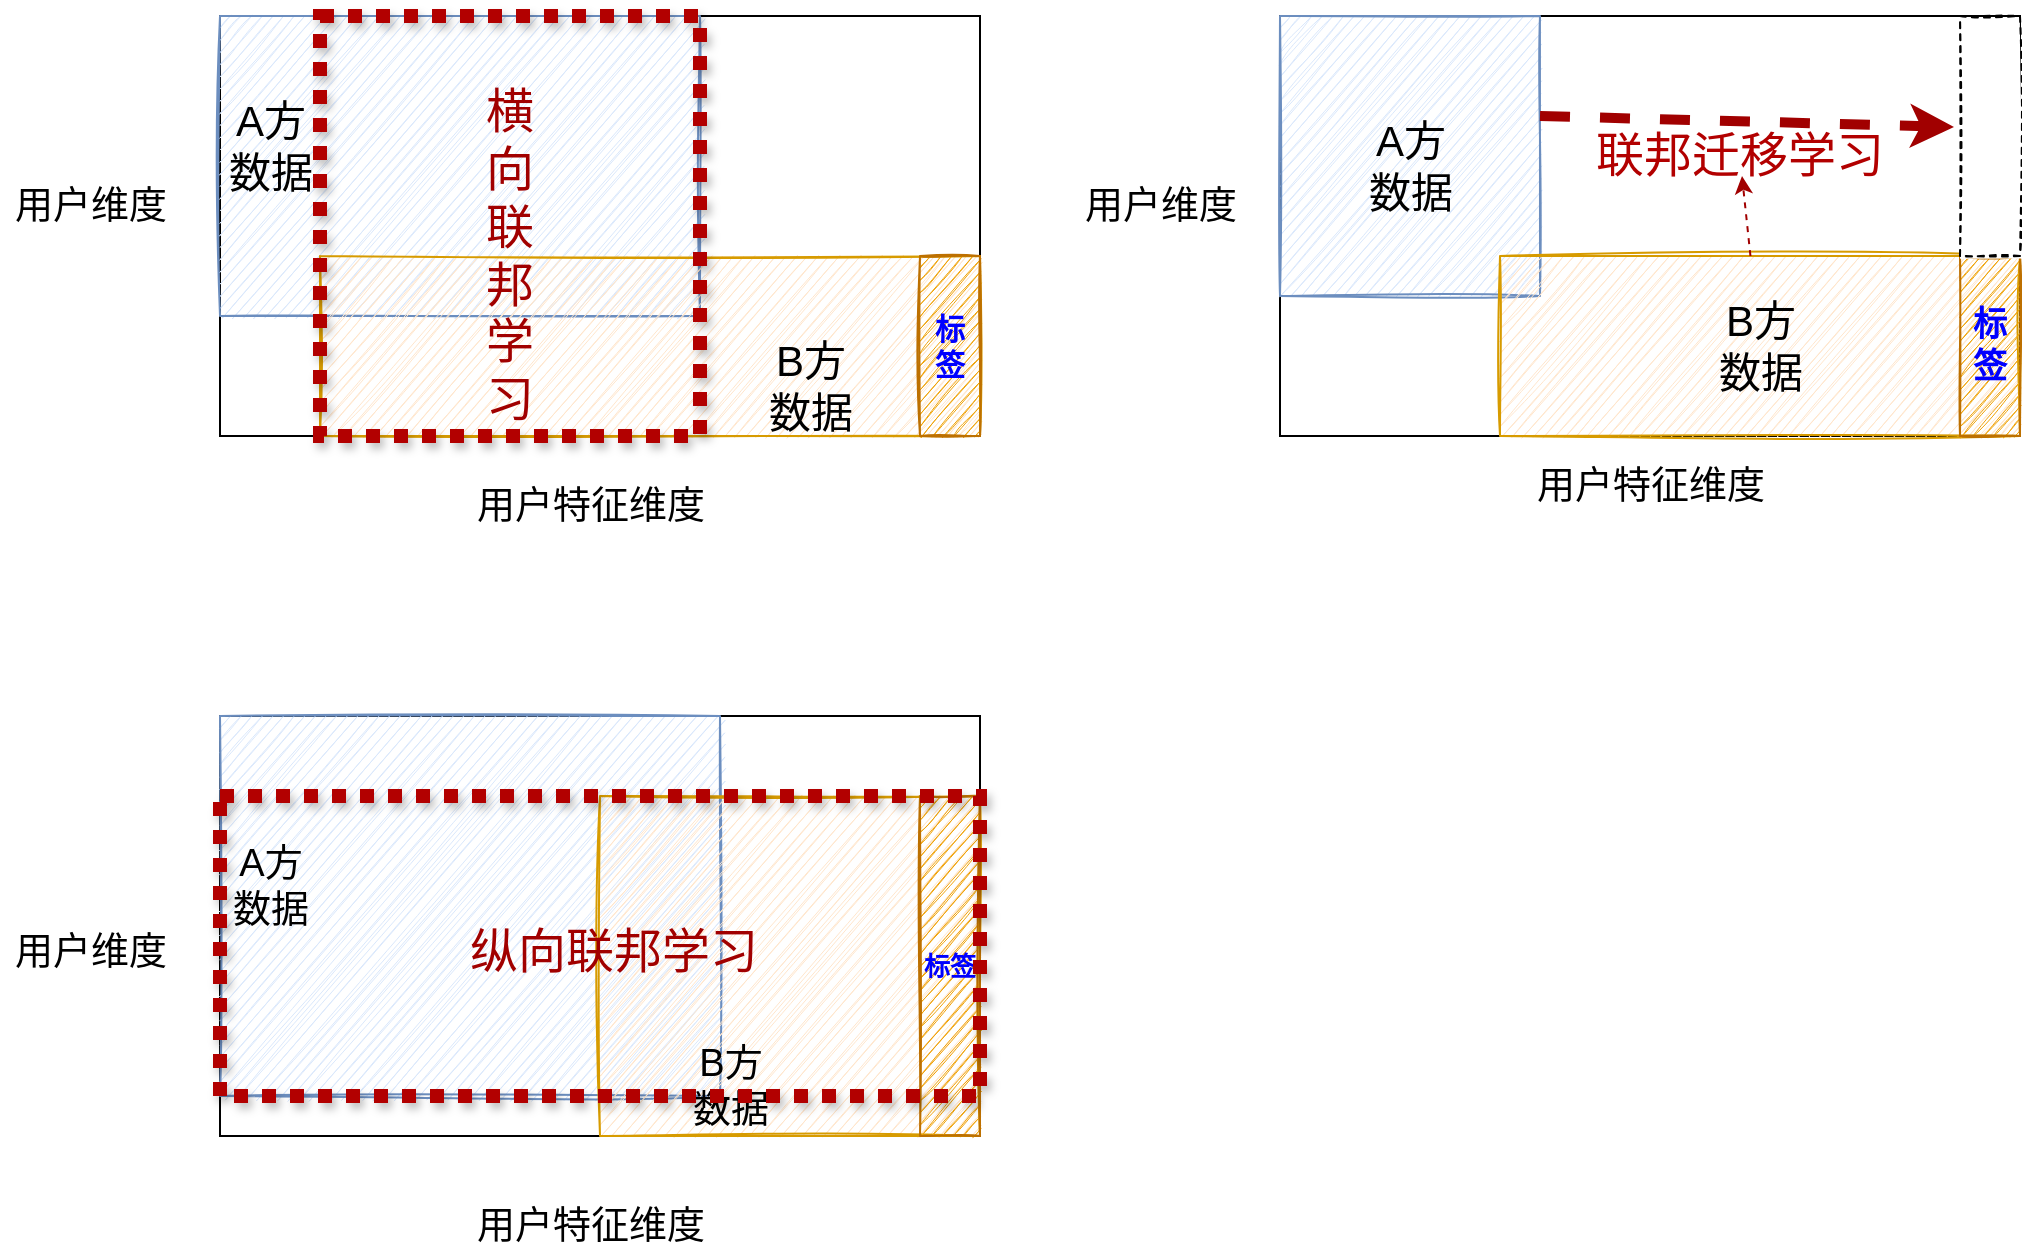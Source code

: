 <mxfile version="14.4.8" type="github">
  <diagram id="3znDkmUsml0PgW4NmglO" name="Page-1">
    <mxGraphModel dx="1483" dy="714" grid="1" gridSize="10" guides="1" tooltips="1" connect="1" arrows="1" fold="1" page="1" pageScale="1" pageWidth="1169" pageHeight="827" math="0" shadow="0">
      <root>
        <mxCell id="0" />
        <mxCell id="1" parent="0" />
        <mxCell id="8L2yzhRbb9HR0Q6Lf9H3-1" value="" style="rounded=0;whiteSpace=wrap;html=1;perimeterSpacing=0;" parent="1" vertex="1">
          <mxGeometry x="160" y="110" width="380" height="210" as="geometry" />
        </mxCell>
        <mxCell id="8L2yzhRbb9HR0Q6Lf9H3-2" value="" style="rounded=0;whiteSpace=wrap;html=1;fillColor=#dae8fc;sketch=1;strokeColor=#6c8ebf;fontSize=19;perimeterSpacing=0;" parent="1" vertex="1">
          <mxGeometry x="160" y="110" width="240" height="150" as="geometry" />
        </mxCell>
        <mxCell id="8L2yzhRbb9HR0Q6Lf9H3-3" value="" style="rounded=0;whiteSpace=wrap;html=1;sketch=1;fillColor=#ffe6cc;strokeColor=#d79b00;perimeterSpacing=0;" parent="1" vertex="1">
          <mxGeometry x="210" y="230" width="330" height="90" as="geometry" />
        </mxCell>
        <mxCell id="8L2yzhRbb9HR0Q6Lf9H3-5" value="&lt;font color=&quot;#0000ff&quot; size=&quot;1&quot;&gt;&lt;b style=&quot;font-size: 15px&quot;&gt;标签&lt;/b&gt;&lt;/font&gt;" style="rounded=0;whiteSpace=wrap;html=1;sketch=1;fillColor=#f0a30a;strokeColor=#BD7000;fontColor=#ffffff;perimeterSpacing=0;" parent="1" vertex="1">
          <mxGeometry x="510" y="230" width="30" height="90" as="geometry" />
        </mxCell>
        <mxCell id="8L2yzhRbb9HR0Q6Lf9H3-6" value="&lt;font style=&quot;font-size: 21px&quot;&gt;A方&lt;br&gt;数据&lt;/font&gt;" style="text;html=1;align=center;verticalAlign=middle;resizable=0;points=[];autosize=1;fontSize=19;perimeterSpacing=0;" parent="1" vertex="1">
          <mxGeometry x="155" y="150" width="60" height="50" as="geometry" />
        </mxCell>
        <mxCell id="8L2yzhRbb9HR0Q6Lf9H3-7" value="&lt;font style=&quot;font-size: 21px&quot;&gt;B方&lt;br&gt;数据&lt;/font&gt;" style="text;html=1;align=center;verticalAlign=middle;resizable=0;points=[];autosize=1;fontSize=19;fontColor=#000000;perimeterSpacing=0;strokeWidth=1;" parent="1" vertex="1">
          <mxGeometry x="425" y="270" width="60" height="50" as="geometry" />
        </mxCell>
        <mxCell id="8L2yzhRbb9HR0Q6Lf9H3-8" value="用户维度" style="text;html=1;align=center;verticalAlign=middle;resizable=0;points=[];autosize=1;fontSize=19;fontColor=#000000;perimeterSpacing=0;" parent="1" vertex="1">
          <mxGeometry x="50" y="190" width="90" height="30" as="geometry" />
        </mxCell>
        <mxCell id="8L2yzhRbb9HR0Q6Lf9H3-9" value="用户特征维度" style="text;html=1;align=center;verticalAlign=middle;resizable=0;points=[];autosize=1;fontSize=19;fontColor=#000000;perimeterSpacing=0;" parent="1" vertex="1">
          <mxGeometry x="280" y="340" width="130" height="30" as="geometry" />
        </mxCell>
        <mxCell id="8L2yzhRbb9HR0Q6Lf9H3-10" value="" style="rounded=0;whiteSpace=wrap;html=1;sketch=0;fontSize=20;fontColor=#ffffff;strokeWidth=7;dashed=1;perimeterSpacing=0;shadow=1;strokeColor=#B20000;fillColor=none;dashPattern=1 1;" parent="1" vertex="1">
          <mxGeometry x="210" y="110" width="190" height="210" as="geometry" />
        </mxCell>
        <mxCell id="8L2yzhRbb9HR0Q6Lf9H3-11" value="&lt;font style=&quot;font-size: 24px&quot;&gt;横向联邦学习&lt;/font&gt;" style="text;html=1;strokeColor=none;fillColor=none;align=center;verticalAlign=middle;whiteSpace=wrap;rounded=0;shadow=1;dashed=1;dashPattern=1 1;sketch=1;fontSize=20;fontColor=#A10000;" parent="1" vertex="1">
          <mxGeometry x="285" y="220" width="40" height="20" as="geometry" />
        </mxCell>
        <mxCell id="8L2yzhRbb9HR0Q6Lf9H3-30" value="" style="rounded=0;whiteSpace=wrap;html=1;perimeterSpacing=0;" parent="1" vertex="1">
          <mxGeometry x="160" y="460" width="380" height="210" as="geometry" />
        </mxCell>
        <mxCell id="8L2yzhRbb9HR0Q6Lf9H3-31" value="" style="rounded=0;whiteSpace=wrap;html=1;fillColor=#dae8fc;sketch=1;strokeColor=#6c8ebf;fontSize=19;perimeterSpacing=0;" parent="1" vertex="1">
          <mxGeometry x="160" y="460" width="250" height="190" as="geometry" />
        </mxCell>
        <mxCell id="8L2yzhRbb9HR0Q6Lf9H3-32" value="" style="rounded=0;whiteSpace=wrap;html=1;sketch=1;fillColor=#ffe6cc;strokeColor=#d79b00;perimeterSpacing=0;" parent="1" vertex="1">
          <mxGeometry x="350" y="500" width="190" height="170" as="geometry" />
        </mxCell>
        <mxCell id="8L2yzhRbb9HR0Q6Lf9H3-33" value="&lt;font style=&quot;font-size: 13px&quot; color=&quot;#0000ff&quot;&gt;&lt;b&gt;标签&lt;/b&gt;&lt;/font&gt;" style="rounded=0;whiteSpace=wrap;html=1;sketch=1;fillColor=#f0a30a;strokeColor=#BD7000;fontColor=#ffffff;perimeterSpacing=0;" parent="1" vertex="1">
          <mxGeometry x="510" y="500" width="30" height="170" as="geometry" />
        </mxCell>
        <mxCell id="8L2yzhRbb9HR0Q6Lf9H3-34" value="A方&lt;br&gt;数据" style="text;html=1;align=center;verticalAlign=middle;resizable=0;points=[];autosize=1;fontSize=19;perimeterSpacing=0;" parent="1" vertex="1">
          <mxGeometry x="160" y="520" width="50" height="50" as="geometry" />
        </mxCell>
        <mxCell id="8L2yzhRbb9HR0Q6Lf9H3-35" value="B方&lt;br&gt;数据" style="text;html=1;align=center;verticalAlign=middle;resizable=0;points=[];autosize=1;fontSize=19;fontColor=#000000;perimeterSpacing=0;" parent="1" vertex="1">
          <mxGeometry x="390" y="620" width="50" height="50" as="geometry" />
        </mxCell>
        <mxCell id="8L2yzhRbb9HR0Q6Lf9H3-36" value="用户维度" style="text;html=1;align=center;verticalAlign=middle;resizable=0;points=[];autosize=1;fontSize=19;fontColor=#000000;perimeterSpacing=0;" parent="1" vertex="1">
          <mxGeometry x="50" y="562.5" width="90" height="30" as="geometry" />
        </mxCell>
        <mxCell id="8L2yzhRbb9HR0Q6Lf9H3-37" value="用户特征维度" style="text;html=1;align=center;verticalAlign=middle;resizable=0;points=[];autosize=1;fontSize=19;fontColor=#000000;perimeterSpacing=0;" parent="1" vertex="1">
          <mxGeometry x="280" y="700" width="130" height="30" as="geometry" />
        </mxCell>
        <mxCell id="8L2yzhRbb9HR0Q6Lf9H3-38" value="" style="rounded=0;whiteSpace=wrap;html=1;sketch=0;fontSize=20;fontColor=#ffffff;strokeWidth=7;dashed=1;perimeterSpacing=0;shadow=1;fillColor=none;dashPattern=1 1;strokeColor=#B20000;" parent="1" vertex="1">
          <mxGeometry x="160" y="500" width="380" height="150" as="geometry" />
        </mxCell>
        <mxCell id="8L2yzhRbb9HR0Q6Lf9H3-39" value="&lt;font style=&quot;font-size: 24px&quot;&gt;纵向联邦学习&lt;/font&gt;" style="text;html=1;strokeColor=none;fillColor=none;align=center;verticalAlign=middle;whiteSpace=wrap;rounded=0;shadow=1;dashed=1;dashPattern=1 1;sketch=1;fontSize=20;fontColor=#A10000;" parent="1" vertex="1">
          <mxGeometry x="272.5" y="570" width="167.5" height="15" as="geometry" />
        </mxCell>
        <mxCell id="8L2yzhRbb9HR0Q6Lf9H3-40" value="" style="rounded=0;whiteSpace=wrap;html=1;perimeterSpacing=0;" parent="1" vertex="1">
          <mxGeometry x="690" y="110" width="370" height="210" as="geometry" />
        </mxCell>
        <mxCell id="8L2yzhRbb9HR0Q6Lf9H3-41" value="" style="rounded=0;whiteSpace=wrap;html=1;fillColor=#dae8fc;sketch=1;strokeColor=#6c8ebf;fontSize=19;perimeterSpacing=0;" parent="1" vertex="1">
          <mxGeometry x="690" y="110" width="130" height="140" as="geometry" />
        </mxCell>
        <mxCell id="8L2yzhRbb9HR0Q6Lf9H3-42" value="" style="rounded=0;whiteSpace=wrap;html=1;sketch=1;fillColor=#ffe6cc;strokeColor=#d79b00;perimeterSpacing=0;" parent="1" vertex="1">
          <mxGeometry x="800" y="230" width="260" height="90" as="geometry" />
        </mxCell>
        <mxCell id="8L2yzhRbb9HR0Q6Lf9H3-43" value="&lt;font color=&quot;#0000ff&quot; size=&quot;1&quot;&gt;&lt;b style=&quot;font-size: 17px&quot;&gt;标签&lt;/b&gt;&lt;/font&gt;" style="rounded=0;whiteSpace=wrap;html=1;sketch=1;fillColor=#f0a30a;strokeColor=#BD7000;fontColor=#ffffff;perimeterSpacing=0;" parent="1" vertex="1">
          <mxGeometry x="1030" y="230" width="30" height="90" as="geometry" />
        </mxCell>
        <mxCell id="8L2yzhRbb9HR0Q6Lf9H3-44" value="&lt;font style=&quot;font-size: 21px&quot;&gt;A方&lt;br&gt;数据&lt;/font&gt;" style="text;html=1;align=center;verticalAlign=middle;resizable=0;points=[];autosize=1;fontSize=19;perimeterSpacing=0;" parent="1" vertex="1">
          <mxGeometry x="725" y="160" width="60" height="50" as="geometry" />
        </mxCell>
        <mxCell id="8L2yzhRbb9HR0Q6Lf9H3-45" value="&lt;font style=&quot;font-size: 21px&quot;&gt;B方&lt;br&gt;数据&lt;/font&gt;" style="text;html=1;align=center;verticalAlign=middle;resizable=0;points=[];autosize=1;fontSize=19;fontColor=#000000;perimeterSpacing=0;" parent="1" vertex="1">
          <mxGeometry x="900" y="250" width="60" height="50" as="geometry" />
        </mxCell>
        <mxCell id="8L2yzhRbb9HR0Q6Lf9H3-46" value="用户维度" style="text;html=1;align=center;verticalAlign=middle;resizable=0;points=[];autosize=1;fontSize=19;fontColor=#000000;perimeterSpacing=0;" parent="1" vertex="1">
          <mxGeometry x="585" y="190" width="90" height="30" as="geometry" />
        </mxCell>
        <mxCell id="8L2yzhRbb9HR0Q6Lf9H3-47" value="用户特征维度" style="text;html=1;align=center;verticalAlign=middle;resizable=0;points=[];autosize=1;fontSize=19;fontColor=#000000;perimeterSpacing=0;" parent="1" vertex="1">
          <mxGeometry x="810" y="330" width="130" height="30" as="geometry" />
        </mxCell>
        <mxCell id="8L2yzhRbb9HR0Q6Lf9H3-49" value="&lt;font color=&quot;#b20000&quot; style=&quot;font-size: 24px&quot;&gt;联邦迁移学习&lt;/font&gt;" style="text;html=1;strokeColor=none;fillColor=none;align=center;verticalAlign=middle;whiteSpace=wrap;rounded=0;shadow=1;dashed=1;dashPattern=1 1;sketch=1;fontSize=20;fontColor=#000000;" parent="1" vertex="1">
          <mxGeometry x="840" y="170" width="160" height="20" as="geometry" />
        </mxCell>
        <mxCell id="8L2yzhRbb9HR0Q6Lf9H3-56" value="" style="endArrow=classic;html=1;fontSize=20;fontColor=#A10000;exitX=1;exitY=0.5;exitDx=0;exitDy=0;entryX=-0.1;entryY=0.629;entryDx=0;entryDy=0;entryPerimeter=0;dashed=1;strokeWidth=5;strokeColor=#A10000;" parent="1" edge="1">
          <mxGeometry width="50" height="50" relative="1" as="geometry">
            <mxPoint x="820" y="160" as="sourcePoint" />
            <mxPoint x="1027" y="165.48" as="targetPoint" />
          </mxGeometry>
        </mxCell>
        <mxCell id="8L2yzhRbb9HR0Q6Lf9H3-57" value="" style="rounded=0;whiteSpace=wrap;html=1;dashed=1;sketch=1;" parent="1" vertex="1">
          <mxGeometry x="1030" y="110" width="30" height="120" as="geometry" />
        </mxCell>
        <mxCell id="8L2yzhRbb9HR0Q6Lf9H3-60" value="" style="endArrow=classic;html=1;fontSize=20;fontColor=#A10000;strokeColor=#A10000;strokeWidth=1;dashed=1;" parent="1" edge="1" source="8L2yzhRbb9HR0Q6Lf9H3-42">
          <mxGeometry width="50" height="50" relative="1" as="geometry">
            <mxPoint x="930" y="230" as="sourcePoint" />
            <mxPoint x="921" y="190" as="targetPoint" />
          </mxGeometry>
        </mxCell>
      </root>
    </mxGraphModel>
  </diagram>
</mxfile>
